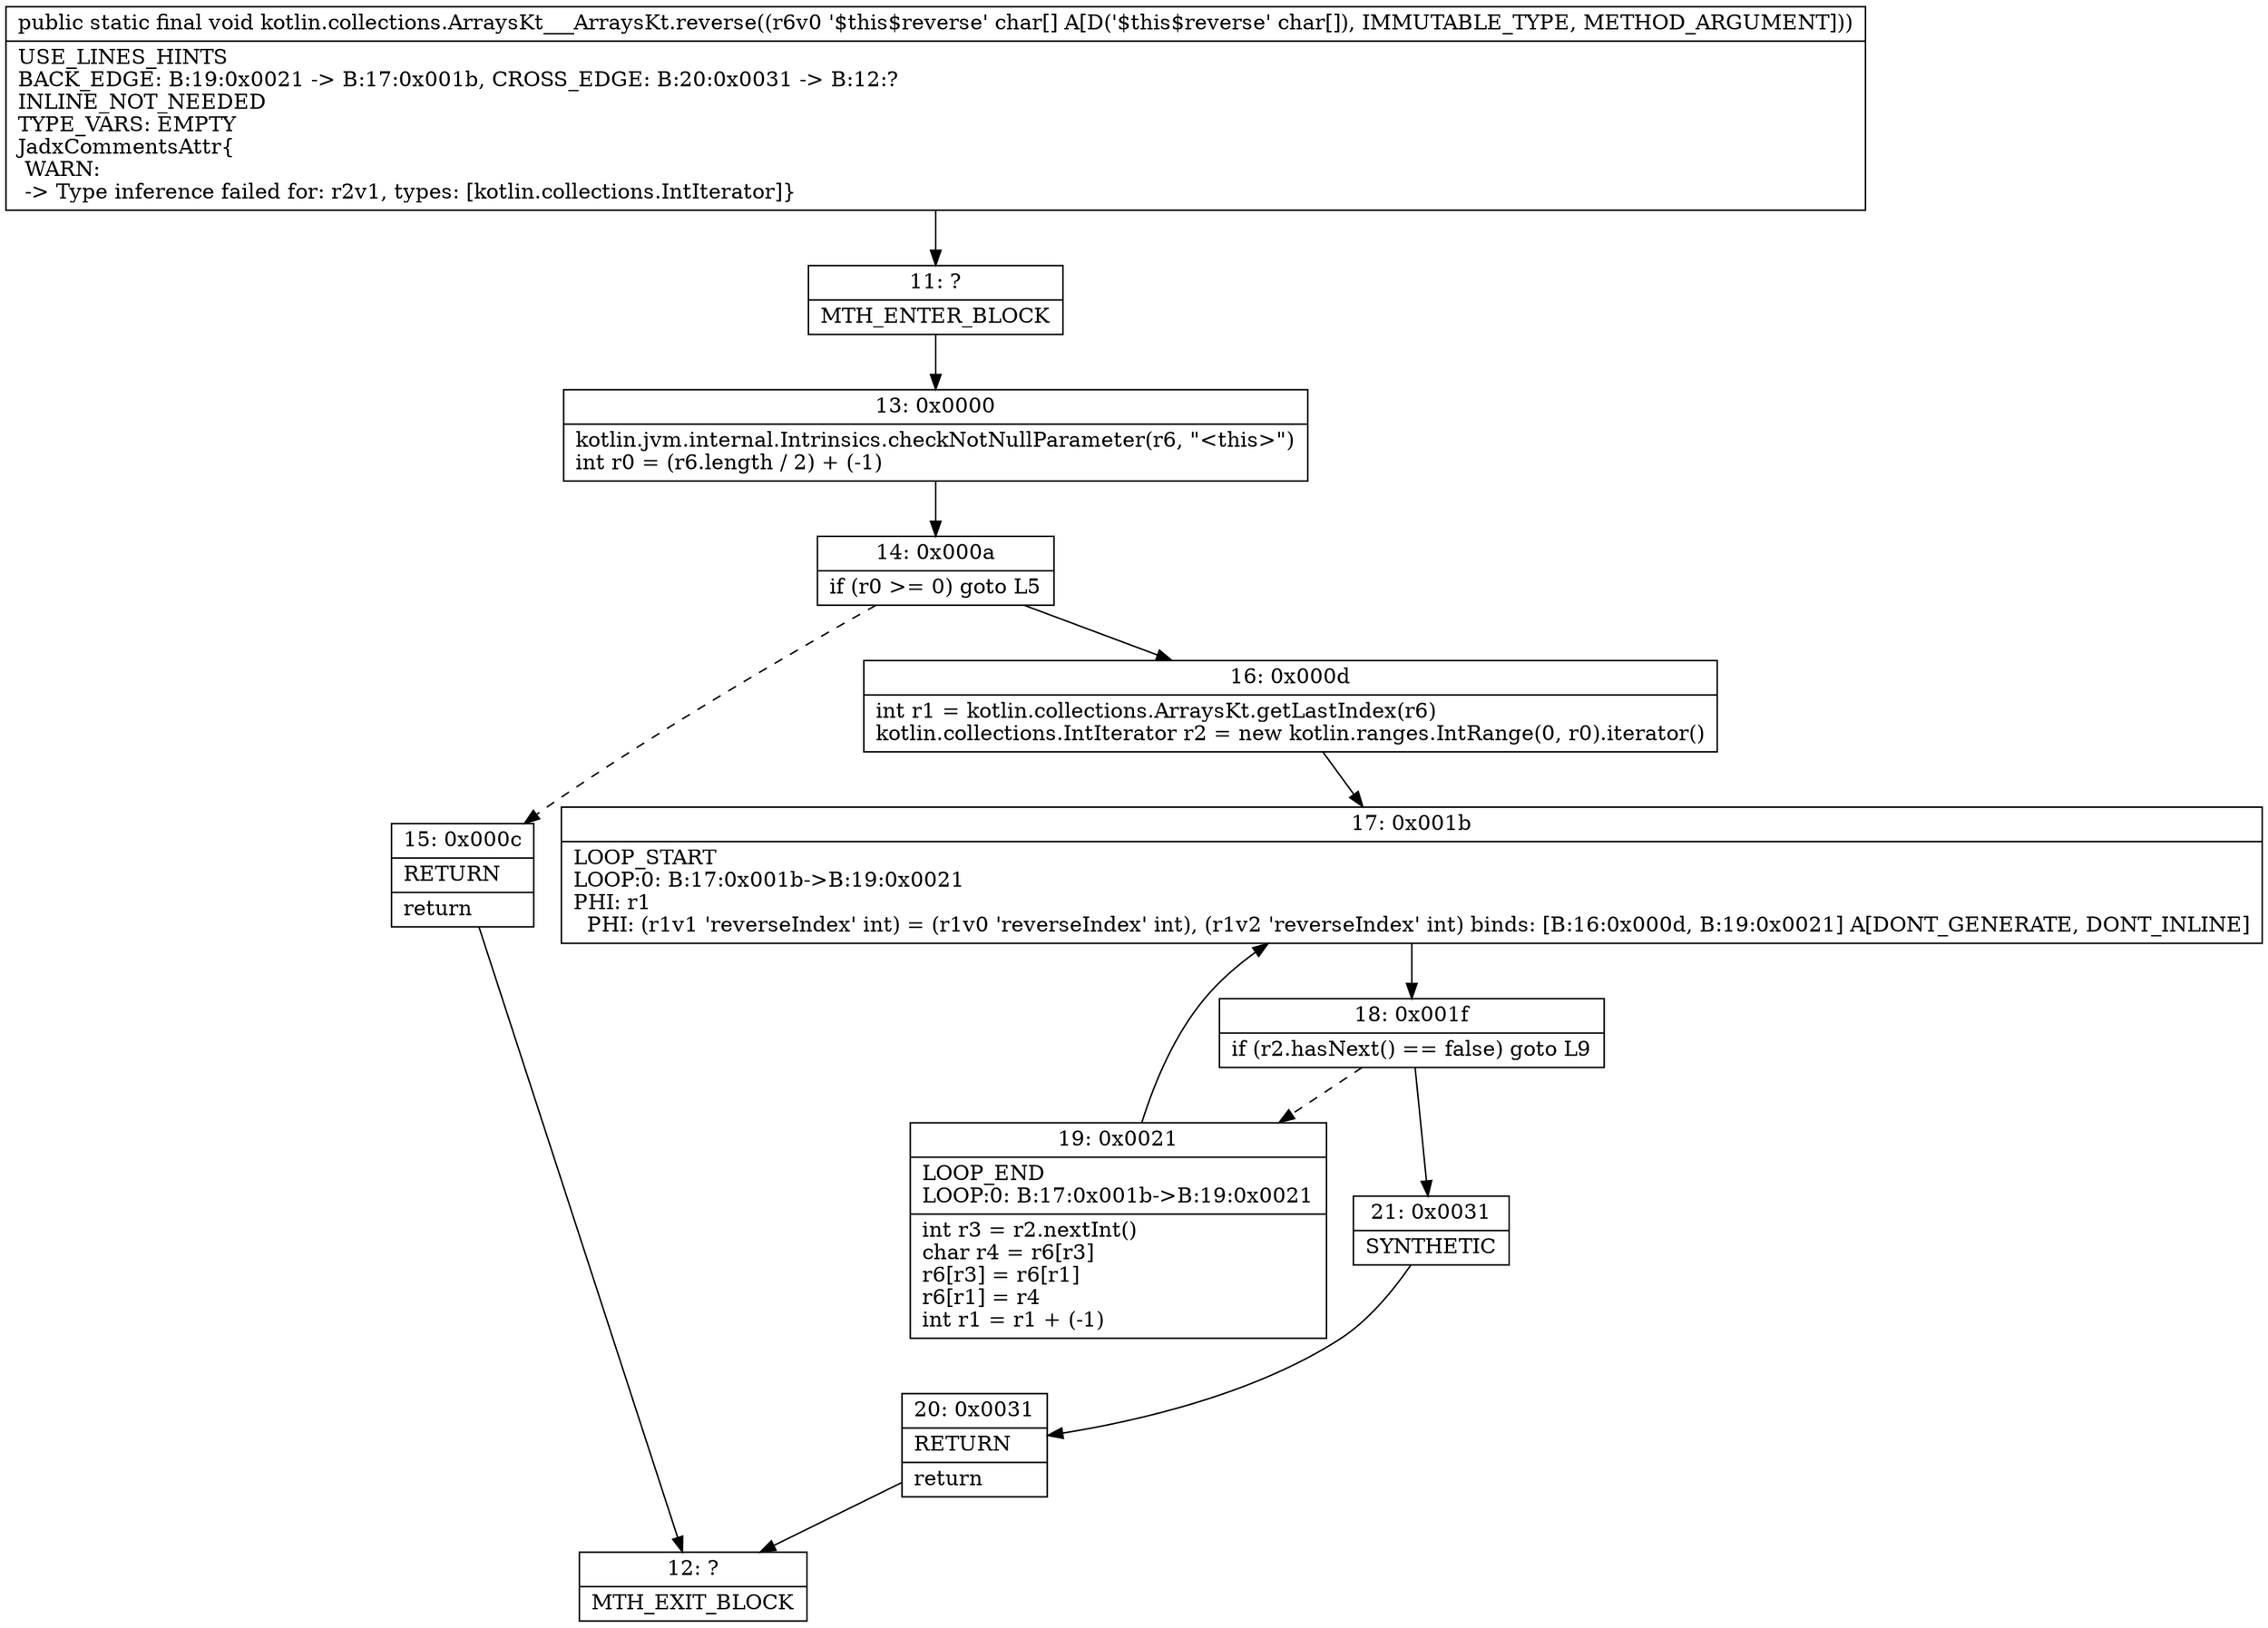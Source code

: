 digraph "CFG forkotlin.collections.ArraysKt___ArraysKt.reverse([C)V" {
Node_11 [shape=record,label="{11\:\ ?|MTH_ENTER_BLOCK\l}"];
Node_13 [shape=record,label="{13\:\ 0x0000|kotlin.jvm.internal.Intrinsics.checkNotNullParameter(r6, \"\<this\>\")\lint r0 = (r6.length \/ 2) + (\-1)\l}"];
Node_14 [shape=record,label="{14\:\ 0x000a|if (r0 \>= 0) goto L5\l}"];
Node_15 [shape=record,label="{15\:\ 0x000c|RETURN\l|return\l}"];
Node_12 [shape=record,label="{12\:\ ?|MTH_EXIT_BLOCK\l}"];
Node_16 [shape=record,label="{16\:\ 0x000d|int r1 = kotlin.collections.ArraysKt.getLastIndex(r6)\lkotlin.collections.IntIterator r2 = new kotlin.ranges.IntRange(0, r0).iterator()\l}"];
Node_17 [shape=record,label="{17\:\ 0x001b|LOOP_START\lLOOP:0: B:17:0x001b\-\>B:19:0x0021\lPHI: r1 \l  PHI: (r1v1 'reverseIndex' int) = (r1v0 'reverseIndex' int), (r1v2 'reverseIndex' int) binds: [B:16:0x000d, B:19:0x0021] A[DONT_GENERATE, DONT_INLINE]\l}"];
Node_18 [shape=record,label="{18\:\ 0x001f|if (r2.hasNext() == false) goto L9\l}"];
Node_19 [shape=record,label="{19\:\ 0x0021|LOOP_END\lLOOP:0: B:17:0x001b\-\>B:19:0x0021\l|int r3 = r2.nextInt()\lchar r4 = r6[r3]\lr6[r3] = r6[r1]\lr6[r1] = r4\lint r1 = r1 + (\-1)\l}"];
Node_21 [shape=record,label="{21\:\ 0x0031|SYNTHETIC\l}"];
Node_20 [shape=record,label="{20\:\ 0x0031|RETURN\l|return\l}"];
MethodNode[shape=record,label="{public static final void kotlin.collections.ArraysKt___ArraysKt.reverse((r6v0 '$this$reverse' char[] A[D('$this$reverse' char[]), IMMUTABLE_TYPE, METHOD_ARGUMENT]))  | USE_LINES_HINTS\lBACK_EDGE: B:19:0x0021 \-\> B:17:0x001b, CROSS_EDGE: B:20:0x0031 \-\> B:12:?\lINLINE_NOT_NEEDED\lTYPE_VARS: EMPTY\lJadxCommentsAttr\{\l WARN: \l \-\> Type inference failed for: r2v1, types: [kotlin.collections.IntIterator]\}\l}"];
MethodNode -> Node_11;Node_11 -> Node_13;
Node_13 -> Node_14;
Node_14 -> Node_15[style=dashed];
Node_14 -> Node_16;
Node_15 -> Node_12;
Node_16 -> Node_17;
Node_17 -> Node_18;
Node_18 -> Node_19[style=dashed];
Node_18 -> Node_21;
Node_19 -> Node_17;
Node_21 -> Node_20;
Node_20 -> Node_12;
}

